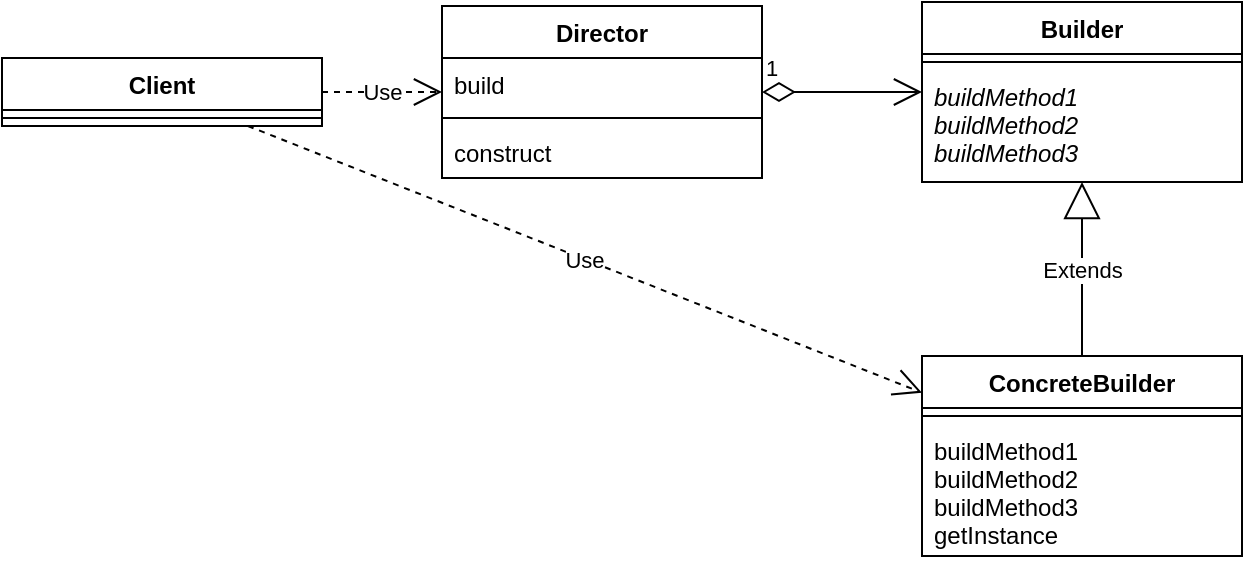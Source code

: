 <mxfile version="12.9.13" type="device"><diagram id="C5RBs43oDa-KdzZeNtuy" name="Page-1"><mxGraphModel dx="763" dy="473" grid="1" gridSize="10" guides="1" tooltips="1" connect="1" arrows="1" fold="1" page="1" pageScale="1" pageWidth="827" pageHeight="1169" math="0" shadow="0"><root><mxCell id="WIyWlLk6GJQsqaUBKTNV-0"/><mxCell id="WIyWlLk6GJQsqaUBKTNV-1" parent="WIyWlLk6GJQsqaUBKTNV-0"/><mxCell id="FcoaK2MBQMmnVnPznRlr-0" value="Director" style="swimlane;fontStyle=1;align=center;verticalAlign=top;childLayout=stackLayout;horizontal=1;startSize=26;horizontalStack=0;resizeParent=1;resizeParentMax=0;resizeLast=0;collapsible=1;marginBottom=0;" vertex="1" parent="WIyWlLk6GJQsqaUBKTNV-1"><mxGeometry x="350" y="360" width="160" height="86" as="geometry"/></mxCell><mxCell id="FcoaK2MBQMmnVnPznRlr-1" value="build" style="text;strokeColor=none;fillColor=none;align=left;verticalAlign=top;spacingLeft=4;spacingRight=4;overflow=hidden;rotatable=0;points=[[0,0.5],[1,0.5]];portConstraint=eastwest;" vertex="1" parent="FcoaK2MBQMmnVnPznRlr-0"><mxGeometry y="26" width="160" height="26" as="geometry"/></mxCell><mxCell id="FcoaK2MBQMmnVnPznRlr-2" value="" style="line;strokeWidth=1;fillColor=none;align=left;verticalAlign=middle;spacingTop=-1;spacingLeft=3;spacingRight=3;rotatable=0;labelPosition=right;points=[];portConstraint=eastwest;" vertex="1" parent="FcoaK2MBQMmnVnPznRlr-0"><mxGeometry y="52" width="160" height="8" as="geometry"/></mxCell><mxCell id="FcoaK2MBQMmnVnPznRlr-3" value="construct" style="text;strokeColor=none;fillColor=none;align=left;verticalAlign=top;spacingLeft=4;spacingRight=4;overflow=hidden;rotatable=0;points=[[0,0.5],[1,0.5]];portConstraint=eastwest;" vertex="1" parent="FcoaK2MBQMmnVnPznRlr-0"><mxGeometry y="60" width="160" height="26" as="geometry"/></mxCell><mxCell id="FcoaK2MBQMmnVnPznRlr-16" value="1" style="endArrow=open;html=1;endSize=12;startArrow=diamondThin;startSize=14;startFill=0;edgeStyle=orthogonalEdgeStyle;align=left;verticalAlign=bottom;" edge="1" parent="WIyWlLk6GJQsqaUBKTNV-1" source="FcoaK2MBQMmnVnPznRlr-0" target="FcoaK2MBQMmnVnPznRlr-12"><mxGeometry x="-1" y="3" relative="1" as="geometry"><mxPoint x="330" y="400" as="sourcePoint"/><mxPoint x="490" y="400" as="targetPoint"/></mxGeometry></mxCell><mxCell id="FcoaK2MBQMmnVnPznRlr-12" value="Builder" style="swimlane;fontStyle=1;align=center;verticalAlign=top;childLayout=stackLayout;horizontal=1;startSize=26;horizontalStack=0;resizeParent=1;resizeParentMax=0;resizeLast=0;collapsible=1;marginBottom=0;" vertex="1" parent="WIyWlLk6GJQsqaUBKTNV-1"><mxGeometry x="590" y="358" width="160" height="90" as="geometry"/></mxCell><mxCell id="FcoaK2MBQMmnVnPznRlr-14" value="" style="line;strokeWidth=1;fillColor=none;align=left;verticalAlign=middle;spacingTop=-1;spacingLeft=3;spacingRight=3;rotatable=0;labelPosition=right;points=[];portConstraint=eastwest;" vertex="1" parent="FcoaK2MBQMmnVnPznRlr-12"><mxGeometry y="26" width="160" height="8" as="geometry"/></mxCell><mxCell id="FcoaK2MBQMmnVnPznRlr-15" value="buildMethod1&#10;buildMethod2&#10;buildMethod3" style="text;strokeColor=none;fillColor=none;align=left;verticalAlign=top;spacingLeft=4;spacingRight=4;overflow=hidden;rotatable=0;points=[[0,0.5],[1,0.5]];portConstraint=eastwest;fontStyle=2" vertex="1" parent="FcoaK2MBQMmnVnPznRlr-12"><mxGeometry y="34" width="160" height="56" as="geometry"/></mxCell><mxCell id="FcoaK2MBQMmnVnPznRlr-21" value="Use" style="endArrow=open;endSize=12;dashed=1;html=1;" edge="1" parent="WIyWlLk6GJQsqaUBKTNV-1" source="FcoaK2MBQMmnVnPznRlr-4" target="FcoaK2MBQMmnVnPznRlr-0"><mxGeometry width="160" relative="1" as="geometry"><mxPoint x="80" y="520" as="sourcePoint"/><mxPoint x="300" y="520" as="targetPoint"/></mxGeometry></mxCell><mxCell id="FcoaK2MBQMmnVnPznRlr-22" value="Use" style="endArrow=open;endSize=12;dashed=1;html=1;" edge="1" parent="WIyWlLk6GJQsqaUBKTNV-1" source="FcoaK2MBQMmnVnPznRlr-4" target="FcoaK2MBQMmnVnPznRlr-8"><mxGeometry width="160" relative="1" as="geometry"><mxPoint x="194" y="610" as="sourcePoint"/><mxPoint x="414" y="610" as="targetPoint"/></mxGeometry></mxCell><mxCell id="FcoaK2MBQMmnVnPznRlr-23" value="Extends" style="endArrow=block;endSize=16;endFill=0;html=1;" edge="1" parent="WIyWlLk6GJQsqaUBKTNV-1" source="FcoaK2MBQMmnVnPznRlr-8" target="FcoaK2MBQMmnVnPznRlr-12"><mxGeometry width="160" relative="1" as="geometry"><mxPoint x="390" y="550" as="sourcePoint"/><mxPoint x="550" y="550" as="targetPoint"/></mxGeometry></mxCell><mxCell id="FcoaK2MBQMmnVnPznRlr-4" value="Client" style="swimlane;fontStyle=1;align=center;verticalAlign=top;childLayout=stackLayout;horizontal=1;startSize=26;horizontalStack=0;resizeParent=1;resizeParentMax=0;resizeLast=0;collapsible=1;marginBottom=0;" vertex="1" parent="WIyWlLk6GJQsqaUBKTNV-1"><mxGeometry x="130" y="386" width="160" height="34" as="geometry"/></mxCell><mxCell id="FcoaK2MBQMmnVnPznRlr-6" value="" style="line;strokeWidth=1;fillColor=none;align=left;verticalAlign=middle;spacingTop=-1;spacingLeft=3;spacingRight=3;rotatable=0;labelPosition=right;points=[];portConstraint=eastwest;" vertex="1" parent="FcoaK2MBQMmnVnPznRlr-4"><mxGeometry y="26" width="160" height="8" as="geometry"/></mxCell><mxCell id="FcoaK2MBQMmnVnPznRlr-8" value="ConcreteBuilder" style="swimlane;fontStyle=1;align=center;verticalAlign=top;childLayout=stackLayout;horizontal=1;startSize=26;horizontalStack=0;resizeParent=1;resizeParentMax=0;resizeLast=0;collapsible=1;marginBottom=0;" vertex="1" parent="WIyWlLk6GJQsqaUBKTNV-1"><mxGeometry x="590" y="535" width="160" height="100" as="geometry"/></mxCell><mxCell id="FcoaK2MBQMmnVnPznRlr-10" value="" style="line;strokeWidth=1;fillColor=none;align=left;verticalAlign=middle;spacingTop=-1;spacingLeft=3;spacingRight=3;rotatable=0;labelPosition=right;points=[];portConstraint=eastwest;" vertex="1" parent="FcoaK2MBQMmnVnPznRlr-8"><mxGeometry y="26" width="160" height="8" as="geometry"/></mxCell><mxCell id="FcoaK2MBQMmnVnPznRlr-11" value="buildMethod1&#10;buildMethod2&#10;buildMethod3&#10;getInstance" style="text;strokeColor=none;fillColor=none;align=left;verticalAlign=top;spacingLeft=4;spacingRight=4;overflow=hidden;rotatable=0;points=[[0,0.5],[1,0.5]];portConstraint=eastwest;" vertex="1" parent="FcoaK2MBQMmnVnPznRlr-8"><mxGeometry y="34" width="160" height="66" as="geometry"/></mxCell></root></mxGraphModel></diagram></mxfile>